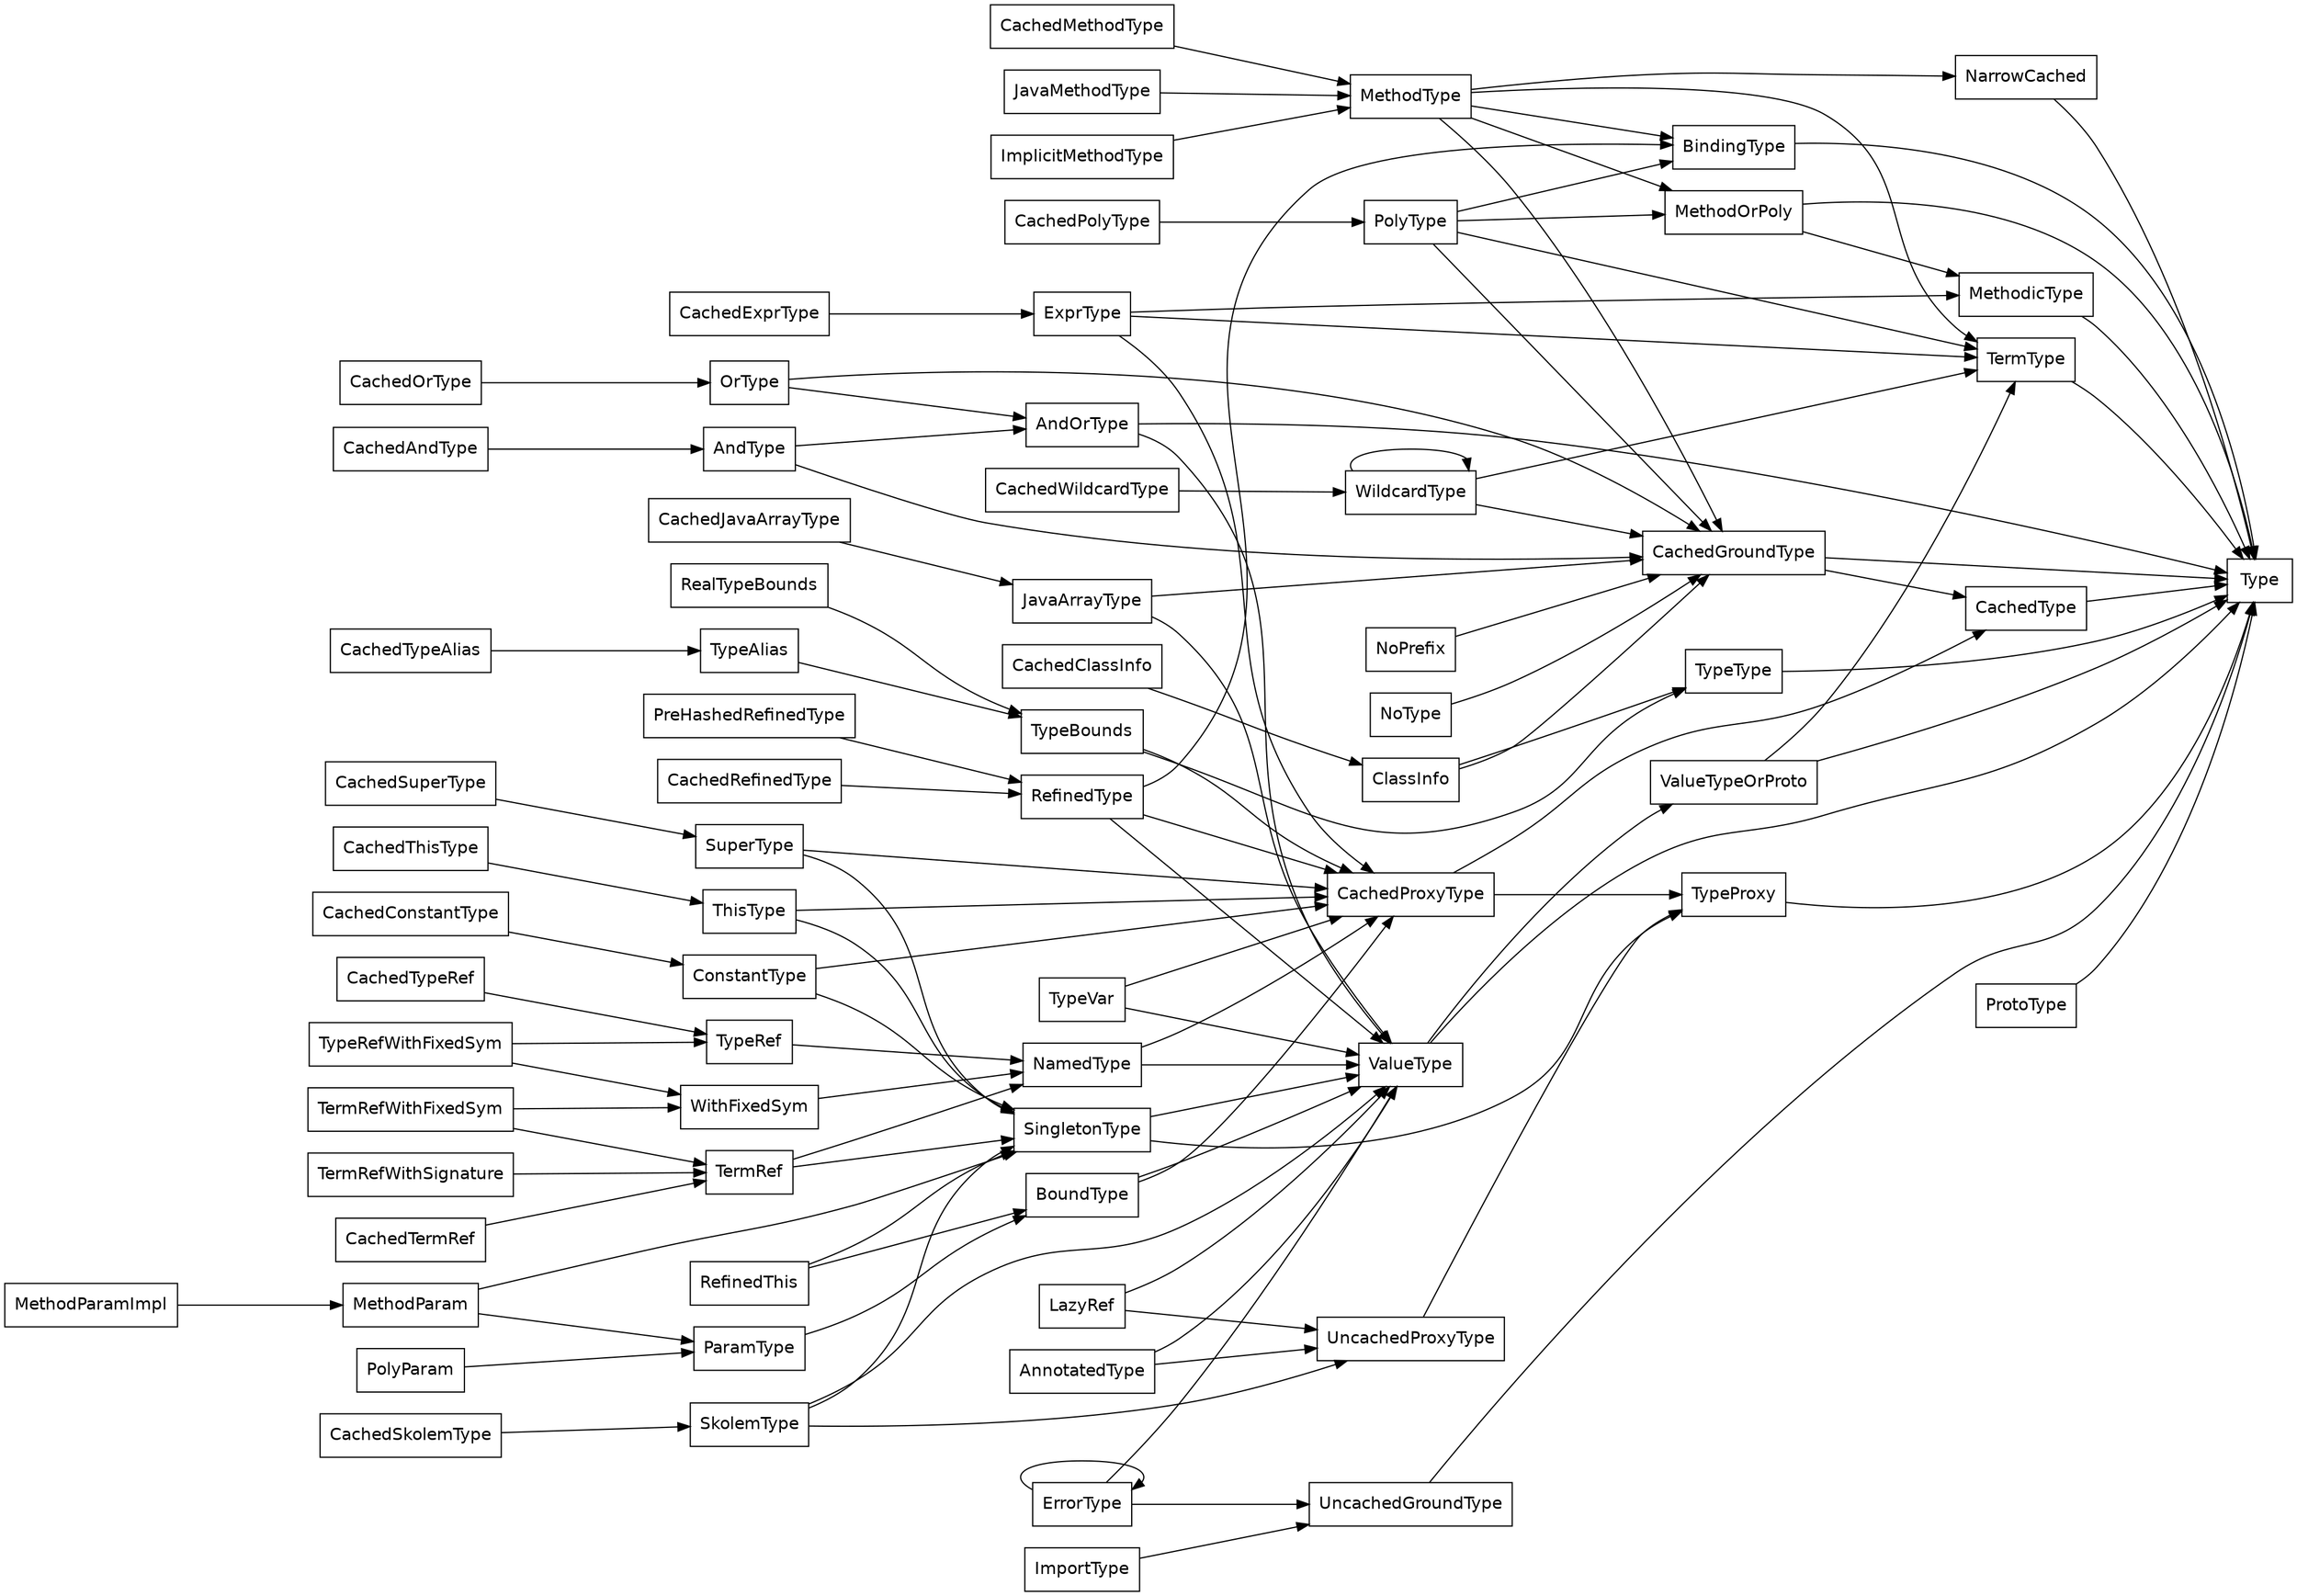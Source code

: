 digraph Type {
  rankdir = "LR"
  ranksep = "1.5"
  node [fontname = "Helvetica", shape = "box"]

  SingletonType -> { TypeProxy, ValueType }
  TypeAlias -> { TypeBounds }
  OrType -> { CachedGroundType, AndOrType }
  NoPrefix -> { CachedGroundType }
  CachedConstantType -> { ConstantType }
  ExprType -> { CachedProxyType, TermType, MethodicType }
  PolyParam -> { ParamType }
  BoundType -> { CachedProxyType, ValueType }
  LazyRef -> { UncachedProxyType, ValueType }
  JavaArrayType -> { CachedGroundType, ValueType }
  ErrorType -> { UncachedGroundType, ValueType }
  UncachedProxyType -> { TypeProxy }
  TermType -> { Type }
  PolyType -> { CachedGroundType, BindingType, TermType, MethodOrPoly }
  CachedProxyType -> { TypeProxy, CachedType }
  SuperType -> { CachedProxyType, SingletonType }
  RefinedType -> { CachedProxyType, BindingType, ValueType }
  CachedTypeRef -> { TypeRef }
  ThisType -> { CachedProxyType, SingletonType }
  TypeRefWithFixedSym -> { TypeRef, WithFixedSym }
  TermRef -> { NamedType, SingletonType }
  ProtoType -> { Type }
  ParamType -> { BoundType }
  NarrowCached -> { Type }
  TypeProxy -> { Type }
  UncachedGroundType -> { Type }
  TermRefWithSignature -> { TermRef }
  ConstantType -> { CachedProxyType, SingletonType }
  TypeBounds -> { CachedProxyType, TypeType }
  MethodParam -> { ParamType, SingletonType }
  CachedAndType -> { AndType }
  CachedWildcardType -> { WildcardType }
  CachedTypeAlias -> { TypeAlias }
  RealTypeBounds -> { TypeBounds }
  MethodType -> { CachedGroundType, BindingType, TermType, MethodOrPoly, NarrowCached }
  JavaMethodType -> { MethodType }
  CachedGroundType -> { Type, CachedType }
  MethodicType -> { Type }
  PreHashedRefinedType -> { RefinedType }
  ValueType -> { Type, ValueTypeOrProto }
  CachedExprType -> { ExprType }
  CachedClassInfo -> { ClassInfo }
  CachedRefinedType -> { RefinedType }
  CachedSkolemType -> { SkolemType }
  MethodParamImpl -> { MethodParam }
  WildcardType -> { WildcardType }
  TypeRef -> { NamedType }
  WithFixedSym -> { NamedType }
  TypeVar -> { CachedProxyType, ValueType }
  TermRefWithFixedSym -> { TermRef, WithFixedSym }
  CachedType -> { Type }
  TypeType -> { Type }
  ImplicitMethodType -> { MethodType }
  WildcardType -> { CachedGroundType, TermType }
  CachedSuperType -> { SuperType }
  AndType -> { CachedGroundType, AndOrType }
  NoType -> { CachedGroundType }
  CachedPolyType -> { PolyType }
  MethodOrPoly -> { Type, MethodicType }
  CachedThisType -> { ThisType }
  AndOrType -> { Type, ValueType }
  ErrorType -> { ErrorType }
  CachedJavaArrayType -> { JavaArrayType }
  SkolemType -> { UncachedProxyType, ValueType, SingletonType }
  ImportType -> { UncachedGroundType }
  CachedTermRef -> { TermRef }
  BindingType -> { Type }
  CachedOrType -> { OrType }
  NamedType -> { CachedProxyType, ValueType }
  RefinedThis -> { BoundType, SingletonType }
  AnnotatedType -> { UncachedProxyType, ValueType }
  ClassInfo -> { CachedGroundType, TypeType }
  CachedMethodType -> { MethodType }
  ValueTypeOrProto -> { Type, TermType }
}
